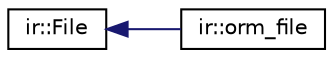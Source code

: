 digraph "Graphical Class Hierarchy"
{
 // LATEX_PDF_SIZE
  edge [fontname="Helvetica",fontsize="10",labelfontname="Helvetica",labelfontsize="10"];
  node [fontname="Helvetica",fontsize="10",shape=record];
  rankdir="LR";
  Node0 [label="ir::File",height=0.2,width=0.4,color="black", fillcolor="white", style="filled",URL="$structir_1_1_file.html",tooltip="single version of the file that appeared in some commit"];
  Node0 -> Node1 [dir="back",color="midnightblue",fontsize="10",style="solid",fontname="Helvetica"];
  Node1 [label="ir::orm_file",height=0.2,width=0.4,color="black", fillcolor="white", style="filled",URL="$structir_1_1orm__file.html",tooltip="ORM wrapper for the file data."];
}
